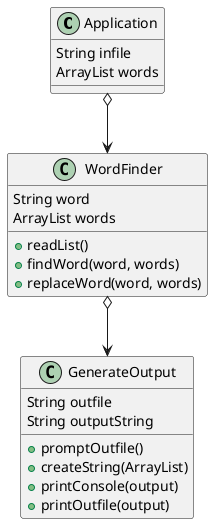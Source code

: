 @startuml
class Application{
    String infile
    ArrayList words

}

class WordFinder{
    String word
    ArrayList words

    + readList()
    + findWord(word, words)
    + replaceWord(word, words)
}

class GenerateOutput{
    String outfile
    String outputString

    + promptOutfile()
    + createString(ArrayList)
    + printConsole(output)
    + printOutfile(output)
}

Application o--> WordFinder
WordFinder o--> GenerateOutput
@enduml